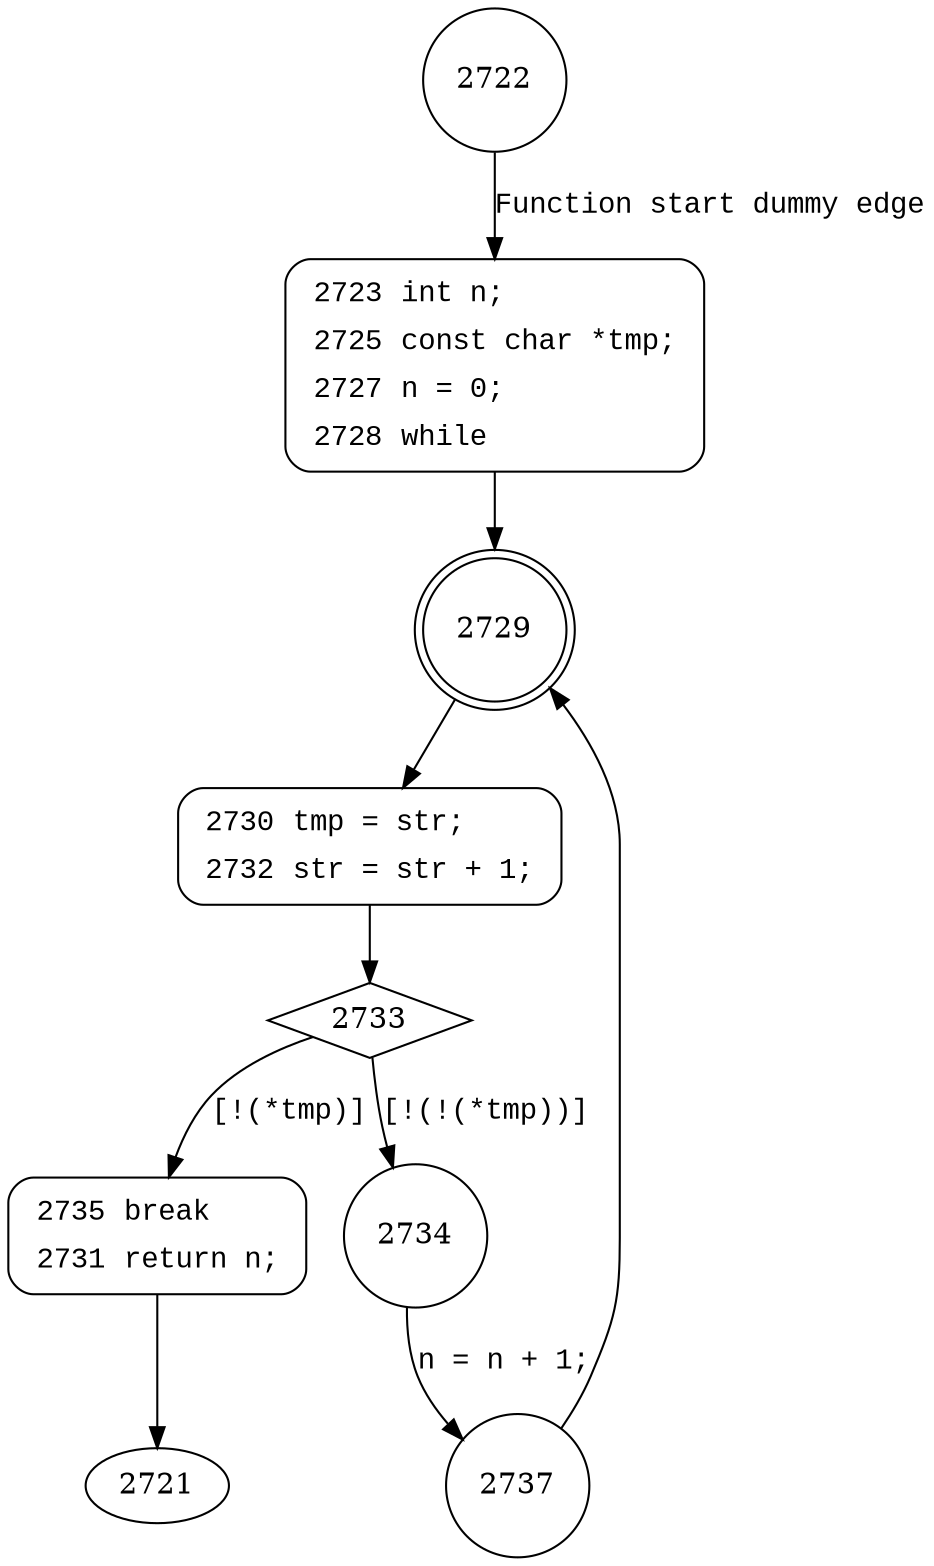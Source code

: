 digraph my_strlen {
2722 [shape="circle"]
2723 [shape="circle"]
2729 [shape="doublecircle"]
2730 [shape="circle"]
2733 [shape="diamond"]
2734 [shape="circle"]
2735 [shape="circle"]
2737 [shape="circle"]
2723 [style="filled,bold" penwidth="1" fillcolor="white" fontname="Courier New" shape="Mrecord" label=<<table border="0" cellborder="0" cellpadding="3" bgcolor="white"><tr><td align="right">2723</td><td align="left">int n;</td></tr><tr><td align="right">2725</td><td align="left">const char *tmp;</td></tr><tr><td align="right">2727</td><td align="left">n = 0;</td></tr><tr><td align="right">2728</td><td align="left">while</td></tr></table>>]
2723 -> 2729[label=""]
2730 [style="filled,bold" penwidth="1" fillcolor="white" fontname="Courier New" shape="Mrecord" label=<<table border="0" cellborder="0" cellpadding="3" bgcolor="white"><tr><td align="right">2730</td><td align="left">tmp = str;</td></tr><tr><td align="right">2732</td><td align="left">str = str + 1;</td></tr></table>>]
2730 -> 2733[label=""]
2735 [style="filled,bold" penwidth="1" fillcolor="white" fontname="Courier New" shape="Mrecord" label=<<table border="0" cellborder="0" cellpadding="3" bgcolor="white"><tr><td align="right">2735</td><td align="left">break</td></tr><tr><td align="right">2731</td><td align="left">return n;</td></tr></table>>]
2735 -> 2721[label=""]
2722 -> 2723 [label="Function start dummy edge" fontname="Courier New"]
2729 -> 2730 [label="" fontname="Courier New"]
2733 -> 2734 [label="[!(!(*tmp))]" fontname="Courier New"]
2733 -> 2735 [label="[!(*tmp)]" fontname="Courier New"]
2734 -> 2737 [label="n = n + 1;" fontname="Courier New"]
2737 -> 2729 [label="" fontname="Courier New"]
}